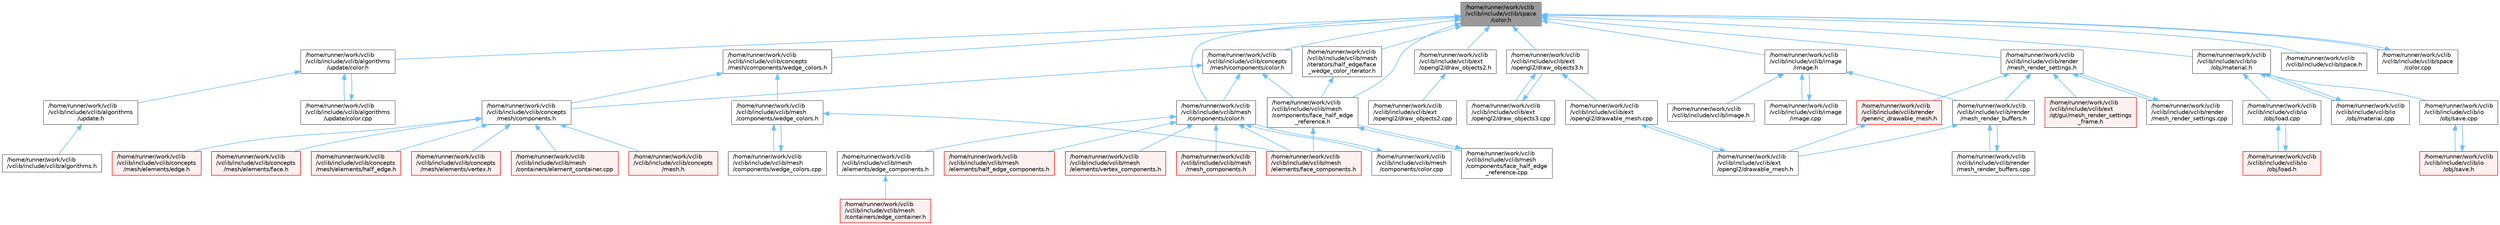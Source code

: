 digraph "/home/runner/work/vclib/vclib/include/vclib/space/color.h"
{
 // LATEX_PDF_SIZE
  bgcolor="transparent";
  edge [fontname=Helvetica,fontsize=10,labelfontname=Helvetica,labelfontsize=10];
  node [fontname=Helvetica,fontsize=10,shape=box,height=0.2,width=0.4];
  Node1 [label="/home/runner/work/vclib\l/vclib/include/vclib/space\l/color.h",height=0.2,width=0.4,color="gray40", fillcolor="grey60", style="filled", fontcolor="black",tooltip=" "];
  Node1 -> Node2 [dir="back",color="steelblue1",style="solid"];
  Node2 [label="/home/runner/work/vclib\l/vclib/include/vclib/algorithms\l/update/color.h",height=0.2,width=0.4,color="grey40", fillcolor="white", style="filled",URL="$algorithms_2update_2color_8h.html",tooltip=" "];
  Node2 -> Node3 [dir="back",color="steelblue1",style="solid"];
  Node3 [label="/home/runner/work/vclib\l/vclib/include/vclib/algorithms\l/update.h",height=0.2,width=0.4,color="grey40", fillcolor="white", style="filled",URL="$update_8h.html",tooltip=" "];
  Node3 -> Node4 [dir="back",color="steelblue1",style="solid"];
  Node4 [label="/home/runner/work/vclib\l/vclib/include/vclib/algorithms.h",height=0.2,width=0.4,color="grey40", fillcolor="white", style="filled",URL="$algorithms_8h.html",tooltip=" "];
  Node2 -> Node5 [dir="back",color="steelblue1",style="solid"];
  Node5 [label="/home/runner/work/vclib\l/vclib/include/vclib/algorithms\l/update/color.cpp",height=0.2,width=0.4,color="grey40", fillcolor="white", style="filled",URL="$algorithms_2update_2color_8cpp.html",tooltip=" "];
  Node5 -> Node2 [dir="back",color="steelblue1",style="solid"];
  Node1 -> Node6 [dir="back",color="steelblue1",style="solid"];
  Node6 [label="/home/runner/work/vclib\l/vclib/include/vclib/concepts\l/mesh/components/color.h",height=0.2,width=0.4,color="grey40", fillcolor="white", style="filled",URL="$concepts_2mesh_2components_2color_8h.html",tooltip=" "];
  Node6 -> Node7 [dir="back",color="steelblue1",style="solid"];
  Node7 [label="/home/runner/work/vclib\l/vclib/include/vclib/concepts\l/mesh/components.h",height=0.2,width=0.4,color="grey40", fillcolor="white", style="filled",URL="$concepts_2mesh_2components_8h.html",tooltip=" "];
  Node7 -> Node8 [dir="back",color="steelblue1",style="solid"];
  Node8 [label="/home/runner/work/vclib\l/vclib/include/vclib/concepts\l/mesh.h",height=0.2,width=0.4,color="red", fillcolor="#FFF0F0", style="filled",URL="$concepts_2mesh_8h.html",tooltip=" "];
  Node7 -> Node180 [dir="back",color="steelblue1",style="solid"];
  Node180 [label="/home/runner/work/vclib\l/vclib/include/vclib/concepts\l/mesh/elements/edge.h",height=0.2,width=0.4,color="red", fillcolor="#FFF0F0", style="filled",URL="$concepts_2mesh_2elements_2edge_8h.html",tooltip=" "];
  Node7 -> Node186 [dir="back",color="steelblue1",style="solid"];
  Node186 [label="/home/runner/work/vclib\l/vclib/include/vclib/concepts\l/mesh/elements/face.h",height=0.2,width=0.4,color="red", fillcolor="#FFF0F0", style="filled",URL="$concepts_2mesh_2elements_2face_8h.html",tooltip=" "];
  Node7 -> Node194 [dir="back",color="steelblue1",style="solid"];
  Node194 [label="/home/runner/work/vclib\l/vclib/include/vclib/concepts\l/mesh/elements/half_edge.h",height=0.2,width=0.4,color="red", fillcolor="#FFF0F0", style="filled",URL="$concepts_2mesh_2elements_2half__edge_8h.html",tooltip=" "];
  Node7 -> Node200 [dir="back",color="steelblue1",style="solid"];
  Node200 [label="/home/runner/work/vclib\l/vclib/include/vclib/concepts\l/mesh/elements/vertex.h",height=0.2,width=0.4,color="red", fillcolor="#FFF0F0", style="filled",URL="$concepts_2mesh_2elements_2vertex_8h.html",tooltip=" "];
  Node7 -> Node219 [dir="back",color="steelblue1",style="solid"];
  Node219 [label="/home/runner/work/vclib\l/vclib/include/vclib/mesh\l/containers/element_container.cpp",height=0.2,width=0.4,color="red", fillcolor="#FFF0F0", style="filled",URL="$element__container_8cpp.html",tooltip=" "];
  Node6 -> Node221 [dir="back",color="steelblue1",style="solid"];
  Node221 [label="/home/runner/work/vclib\l/vclib/include/vclib/mesh\l/components/color.h",height=0.2,width=0.4,color="grey40", fillcolor="white", style="filled",URL="$mesh_2components_2color_8h.html",tooltip=" "];
  Node221 -> Node222 [dir="back",color="steelblue1",style="solid"];
  Node222 [label="/home/runner/work/vclib\l/vclib/include/vclib/mesh\l/components/color.cpp",height=0.2,width=0.4,color="grey40", fillcolor="white", style="filled",URL="$mesh_2components_2color_8cpp.html",tooltip=" "];
  Node222 -> Node221 [dir="back",color="steelblue1",style="solid"];
  Node221 -> Node223 [dir="back",color="steelblue1",style="solid"];
  Node223 [label="/home/runner/work/vclib\l/vclib/include/vclib/mesh\l/elements/edge_components.h",height=0.2,width=0.4,color="grey40", fillcolor="white", style="filled",URL="$edge__components_8h.html",tooltip=" "];
  Node223 -> Node182 [dir="back",color="steelblue1",style="solid"];
  Node182 [label="/home/runner/work/vclib\l/vclib/include/vclib/mesh\l/containers/edge_container.h",height=0.2,width=0.4,color="red", fillcolor="#FFF0F0", style="filled",URL="$edge__container_8h.html",tooltip=" "];
  Node221 -> Node224 [dir="back",color="steelblue1",style="solid"];
  Node224 [label="/home/runner/work/vclib\l/vclib/include/vclib/mesh\l/elements/face_components.h",height=0.2,width=0.4,color="red", fillcolor="#FFF0F0", style="filled",URL="$face__components_8h.html",tooltip=" "];
  Node221 -> Node225 [dir="back",color="steelblue1",style="solid"];
  Node225 [label="/home/runner/work/vclib\l/vclib/include/vclib/mesh\l/elements/half_edge_components.h",height=0.2,width=0.4,color="red", fillcolor="#FFF0F0", style="filled",URL="$half__edge__components_8h.html",tooltip=" "];
  Node221 -> Node226 [dir="back",color="steelblue1",style="solid"];
  Node226 [label="/home/runner/work/vclib\l/vclib/include/vclib/mesh\l/elements/vertex_components.h",height=0.2,width=0.4,color="red", fillcolor="#FFF0F0", style="filled",URL="$vertex__components_8h.html",tooltip=" "];
  Node221 -> Node227 [dir="back",color="steelblue1",style="solid"];
  Node227 [label="/home/runner/work/vclib\l/vclib/include/vclib/mesh\l/mesh_components.h",height=0.2,width=0.4,color="red", fillcolor="#FFF0F0", style="filled",URL="$mesh__components_8h.html",tooltip=" "];
  Node6 -> Node228 [dir="back",color="steelblue1",style="solid"];
  Node228 [label="/home/runner/work/vclib\l/vclib/include/vclib/mesh\l/components/face_half_edge\l_reference.h",height=0.2,width=0.4,color="grey40", fillcolor="white", style="filled",URL="$mesh_2components_2face__half__edge__reference_8h.html",tooltip=" "];
  Node228 -> Node229 [dir="back",color="steelblue1",style="solid"];
  Node229 [label="/home/runner/work/vclib\l/vclib/include/vclib/mesh\l/components/face_half_edge\l_reference.cpp",height=0.2,width=0.4,color="grey40", fillcolor="white", style="filled",URL="$face__half__edge__reference_8cpp.html",tooltip=" "];
  Node229 -> Node228 [dir="back",color="steelblue1",style="solid"];
  Node228 -> Node224 [dir="back",color="steelblue1",style="solid"];
  Node1 -> Node230 [dir="back",color="steelblue1",style="solid"];
  Node230 [label="/home/runner/work/vclib\l/vclib/include/vclib/concepts\l/mesh/components/wedge_colors.h",height=0.2,width=0.4,color="grey40", fillcolor="white", style="filled",URL="$concepts_2mesh_2components_2wedge__colors_8h.html",tooltip=" "];
  Node230 -> Node7 [dir="back",color="steelblue1",style="solid"];
  Node230 -> Node231 [dir="back",color="steelblue1",style="solid"];
  Node231 [label="/home/runner/work/vclib\l/vclib/include/vclib/mesh\l/components/wedge_colors.h",height=0.2,width=0.4,color="grey40", fillcolor="white", style="filled",URL="$mesh_2components_2wedge__colors_8h.html",tooltip=" "];
  Node231 -> Node232 [dir="back",color="steelblue1",style="solid"];
  Node232 [label="/home/runner/work/vclib\l/vclib/include/vclib/mesh\l/components/wedge_colors.cpp",height=0.2,width=0.4,color="grey40", fillcolor="white", style="filled",URL="$wedge__colors_8cpp.html",tooltip=" "];
  Node232 -> Node231 [dir="back",color="steelblue1",style="solid"];
  Node231 -> Node224 [dir="back",color="steelblue1",style="solid"];
  Node1 -> Node233 [dir="back",color="steelblue1",style="solid"];
  Node233 [label="/home/runner/work/vclib\l/vclib/include/vclib/ext\l/opengl2/draw_objects2.h",height=0.2,width=0.4,color="grey40", fillcolor="white", style="filled",URL="$draw__objects2_8h.html",tooltip=" "];
  Node233 -> Node234 [dir="back",color="steelblue1",style="solid"];
  Node234 [label="/home/runner/work/vclib\l/vclib/include/vclib/ext\l/opengl2/draw_objects2.cpp",height=0.2,width=0.4,color="grey40", fillcolor="white", style="filled",URL="$draw__objects2_8cpp.html",tooltip=" "];
  Node1 -> Node235 [dir="back",color="steelblue1",style="solid"];
  Node235 [label="/home/runner/work/vclib\l/vclib/include/vclib/ext\l/opengl2/draw_objects3.h",height=0.2,width=0.4,color="grey40", fillcolor="white", style="filled",URL="$draw__objects3_8h.html",tooltip=" "];
  Node235 -> Node236 [dir="back",color="steelblue1",style="solid"];
  Node236 [label="/home/runner/work/vclib\l/vclib/include/vclib/ext\l/opengl2/draw_objects3.cpp",height=0.2,width=0.4,color="grey40", fillcolor="white", style="filled",URL="$draw__objects3_8cpp.html",tooltip=" "];
  Node236 -> Node235 [dir="back",color="steelblue1",style="solid"];
  Node235 -> Node77 [dir="back",color="steelblue1",style="solid"];
  Node77 [label="/home/runner/work/vclib\l/vclib/include/vclib/ext\l/opengl2/drawable_mesh.cpp",height=0.2,width=0.4,color="grey40", fillcolor="white", style="filled",URL="$drawable__mesh_8cpp.html",tooltip=" "];
  Node77 -> Node76 [dir="back",color="steelblue1",style="solid"];
  Node76 [label="/home/runner/work/vclib\l/vclib/include/vclib/ext\l/opengl2/drawable_mesh.h",height=0.2,width=0.4,color="grey40", fillcolor="white", style="filled",URL="$drawable__mesh_8h.html",tooltip=" "];
  Node76 -> Node77 [dir="back",color="steelblue1",style="solid"];
  Node1 -> Node209 [dir="back",color="steelblue1",style="solid"];
  Node209 [label="/home/runner/work/vclib\l/vclib/include/vclib/image\l/image.h",height=0.2,width=0.4,color="grey40", fillcolor="white", style="filled",URL="$image_2image_8h.html",tooltip=" "];
  Node209 -> Node210 [dir="back",color="steelblue1",style="solid"];
  Node210 [label="/home/runner/work/vclib\l/vclib/include/vclib/image.h",height=0.2,width=0.4,color="grey40", fillcolor="white", style="filled",URL="$image_8h.html",tooltip=" "];
  Node209 -> Node211 [dir="back",color="steelblue1",style="solid"];
  Node211 [label="/home/runner/work/vclib\l/vclib/include/vclib/image\l/image.cpp",height=0.2,width=0.4,color="grey40", fillcolor="white", style="filled",URL="$image_8cpp.html",tooltip=" "];
  Node211 -> Node209 [dir="back",color="steelblue1",style="solid"];
  Node209 -> Node75 [dir="back",color="steelblue1",style="solid"];
  Node75 [label="/home/runner/work/vclib\l/vclib/include/vclib/render\l/mesh_render_buffers.h",height=0.2,width=0.4,color="grey40", fillcolor="white", style="filled",URL="$mesh__render__buffers_8h.html",tooltip=" "];
  Node75 -> Node76 [dir="back",color="steelblue1",style="solid"];
  Node75 -> Node74 [dir="back",color="steelblue1",style="solid"];
  Node74 [label="/home/runner/work/vclib\l/vclib/include/vclib/render\l/mesh_render_buffers.cpp",height=0.2,width=0.4,color="grey40", fillcolor="white", style="filled",URL="$mesh__render__buffers_8cpp.html",tooltip=" "];
  Node74 -> Node75 [dir="back",color="steelblue1",style="solid"];
  Node1 -> Node237 [dir="back",color="steelblue1",style="solid"];
  Node237 [label="/home/runner/work/vclib\l/vclib/include/vclib/io\l/obj/material.h",height=0.2,width=0.4,color="grey40", fillcolor="white", style="filled",URL="$material_8h.html",tooltip=" "];
  Node237 -> Node49 [dir="back",color="steelblue1",style="solid"];
  Node49 [label="/home/runner/work/vclib\l/vclib/include/vclib/io\l/obj/load.cpp",height=0.2,width=0.4,color="grey40", fillcolor="white", style="filled",URL="$obj_2load_8cpp.html",tooltip=" "];
  Node49 -> Node50 [dir="back",color="steelblue1",style="solid"];
  Node50 [label="/home/runner/work/vclib\l/vclib/include/vclib/io\l/obj/load.h",height=0.2,width=0.4,color="red", fillcolor="#FFF0F0", style="filled",URL="$obj_2load_8h.html",tooltip=" "];
  Node50 -> Node49 [dir="back",color="steelblue1",style="solid"];
  Node237 -> Node238 [dir="back",color="steelblue1",style="solid"];
  Node238 [label="/home/runner/work/vclib\l/vclib/include/vclib/io\l/obj/material.cpp",height=0.2,width=0.4,color="grey40", fillcolor="white", style="filled",URL="$material_8cpp.html",tooltip=" "];
  Node238 -> Node237 [dir="back",color="steelblue1",style="solid"];
  Node237 -> Node147 [dir="back",color="steelblue1",style="solid"];
  Node147 [label="/home/runner/work/vclib\l/vclib/include/vclib/io\l/obj/save.cpp",height=0.2,width=0.4,color="grey40", fillcolor="white", style="filled",URL="$obj_2save_8cpp.html",tooltip=" "];
  Node147 -> Node148 [dir="back",color="steelblue1",style="solid"];
  Node148 [label="/home/runner/work/vclib\l/vclib/include/vclib/io\l/obj/save.h",height=0.2,width=0.4,color="red", fillcolor="#FFF0F0", style="filled",URL="$obj_2save_8h.html",tooltip=" "];
  Node148 -> Node147 [dir="back",color="steelblue1",style="solid"];
  Node1 -> Node221 [dir="back",color="steelblue1",style="solid"];
  Node1 -> Node228 [dir="back",color="steelblue1",style="solid"];
  Node1 -> Node239 [dir="back",color="steelblue1",style="solid"];
  Node239 [label="/home/runner/work/vclib\l/vclib/include/vclib/mesh\l/iterators/half_edge/face\l_wedge_color_iterator.h",height=0.2,width=0.4,color="grey40", fillcolor="white", style="filled",URL="$face__wedge__color__iterator_8h.html",tooltip=" "];
  Node239 -> Node228 [dir="back",color="steelblue1",style="solid"];
  Node1 -> Node159 [dir="back",color="steelblue1",style="solid"];
  Node159 [label="/home/runner/work/vclib\l/vclib/include/vclib/render\l/mesh_render_settings.h",height=0.2,width=0.4,color="grey40", fillcolor="white", style="filled",URL="$mesh__render__settings_8h.html",tooltip=" "];
  Node159 -> Node160 [dir="back",color="steelblue1",style="solid"];
  Node160 [label="/home/runner/work/vclib\l/vclib/include/vclib/ext\l/qt/gui/mesh_render_settings\l_frame.h",height=0.2,width=0.4,color="red", fillcolor="#FFF0F0", style="filled",URL="$mesh__render__settings__frame_8h.html",tooltip=" "];
  Node159 -> Node162 [dir="back",color="steelblue1",style="solid"];
  Node162 [label="/home/runner/work/vclib\l/vclib/include/vclib/render\l/generic_drawable_mesh.h",height=0.2,width=0.4,color="red", fillcolor="#FFF0F0", style="filled",URL="$generic__drawable__mesh_8h.html",tooltip=" "];
  Node162 -> Node76 [dir="back",color="steelblue1",style="solid"];
  Node159 -> Node75 [dir="back",color="steelblue1",style="solid"];
  Node159 -> Node165 [dir="back",color="steelblue1",style="solid"];
  Node165 [label="/home/runner/work/vclib\l/vclib/include/vclib/render\l/mesh_render_settings.cpp",height=0.2,width=0.4,color="grey40", fillcolor="white", style="filled",URL="$mesh__render__settings_8cpp.html",tooltip=" "];
  Node165 -> Node159 [dir="back",color="steelblue1",style="solid"];
  Node1 -> Node27 [dir="back",color="steelblue1",style="solid"];
  Node27 [label="/home/runner/work/vclib\l/vclib/include/vclib/space.h",height=0.2,width=0.4,color="grey40", fillcolor="white", style="filled",URL="$space_8h.html",tooltip=" "];
  Node1 -> Node240 [dir="back",color="steelblue1",style="solid"];
  Node240 [label="/home/runner/work/vclib\l/vclib/include/vclib/space\l/color.cpp",height=0.2,width=0.4,color="grey40", fillcolor="white", style="filled",URL="$space_2color_8cpp.html",tooltip=" "];
  Node240 -> Node1 [dir="back",color="steelblue1",style="solid"];
}
